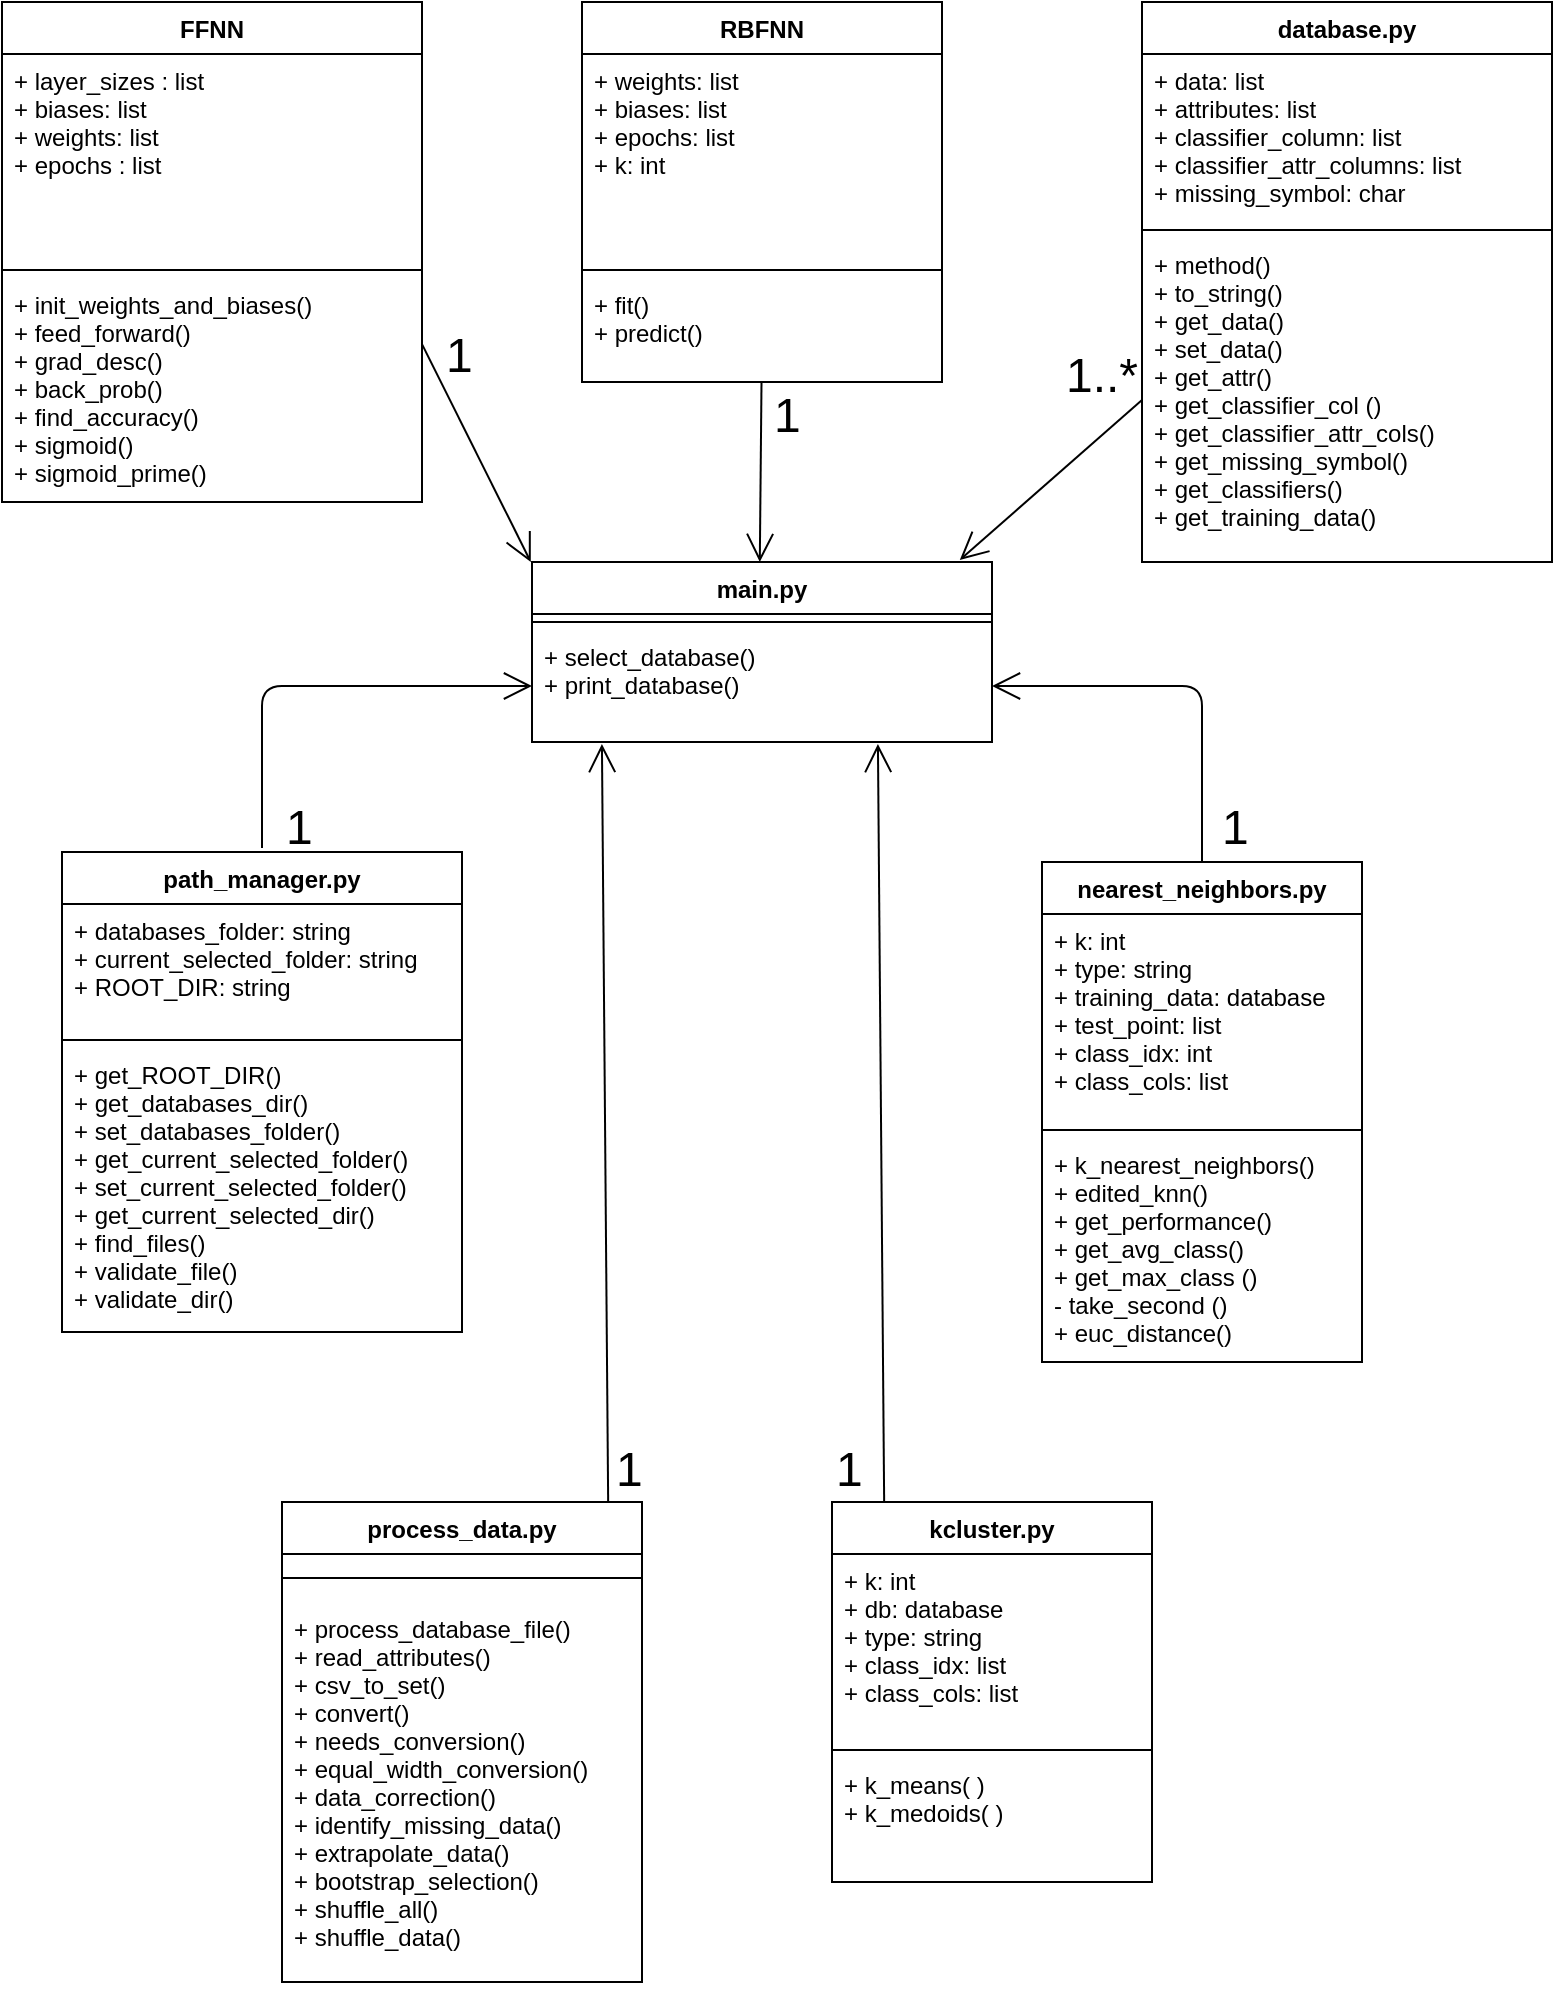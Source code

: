 <mxfile version="12.1.4" type="device" pages="1"><diagram id="L8OJQof_3_BcHFYaSix5" name="Page-1"><mxGraphModel dx="1355" dy="810" grid="1" gridSize="10" guides="1" tooltips="1" connect="1" arrows="1" fold="1" page="1" pageScale="1" pageWidth="850" pageHeight="1100" math="0" shadow="0"><root><mxCell id="0"/><mxCell id="1" parent="0"/><mxCell id="7eL9uP6erd2yK-sSp9nA-1" value="FFNN" style="swimlane;fontStyle=1;align=center;verticalAlign=top;childLayout=stackLayout;horizontal=1;startSize=26;horizontalStack=0;resizeParent=1;resizeParentMax=0;resizeLast=0;collapsible=1;marginBottom=0;" parent="1" vertex="1"><mxGeometry x="40" y="40" width="210" height="250" as="geometry"/></mxCell><mxCell id="7eL9uP6erd2yK-sSp9nA-2" value="+ layer_sizes : list&#10;+ biases: list&#10;+ weights: list&#10;+ epochs : list" style="text;strokeColor=none;fillColor=none;align=left;verticalAlign=top;spacingLeft=4;spacingRight=4;overflow=hidden;rotatable=0;points=[[0,0.5],[1,0.5]];portConstraint=eastwest;" parent="7eL9uP6erd2yK-sSp9nA-1" vertex="1"><mxGeometry y="26" width="210" height="104" as="geometry"/></mxCell><mxCell id="7eL9uP6erd2yK-sSp9nA-3" value="" style="line;strokeWidth=1;fillColor=none;align=left;verticalAlign=middle;spacingTop=-1;spacingLeft=3;spacingRight=3;rotatable=0;labelPosition=right;points=[];portConstraint=eastwest;" parent="7eL9uP6erd2yK-sSp9nA-1" vertex="1"><mxGeometry y="130" width="210" height="8" as="geometry"/></mxCell><mxCell id="7eL9uP6erd2yK-sSp9nA-4" value="+ init_weights_and_biases() &#10;+ feed_forward()&#10;+ grad_desc()&#10;+ back_prob()&#10;+ find_accuracy()&#10;+ sigmoid()&#10;+ sigmoid_prime()" style="text;strokeColor=none;fillColor=none;align=left;verticalAlign=top;spacingLeft=4;spacingRight=4;overflow=hidden;rotatable=0;points=[[0,0.5],[1,0.5]];portConstraint=eastwest;" parent="7eL9uP6erd2yK-sSp9nA-1" vertex="1"><mxGeometry y="138" width="210" height="112" as="geometry"/></mxCell><mxCell id="Jumi7PMJRdtElLumMjU5-1" value="RBFNN" style="swimlane;fontStyle=1;align=center;verticalAlign=top;childLayout=stackLayout;horizontal=1;startSize=26;horizontalStack=0;resizeParent=1;resizeParentMax=0;resizeLast=0;collapsible=1;marginBottom=0;" parent="1" vertex="1"><mxGeometry x="330" y="40" width="180" height="190" as="geometry"/></mxCell><mxCell id="Jumi7PMJRdtElLumMjU5-2" value="+ weights: list&#10;+ biases: list&#10;+ epochs: list&#10;+ k: int" style="text;strokeColor=none;fillColor=none;align=left;verticalAlign=top;spacingLeft=4;spacingRight=4;overflow=hidden;rotatable=0;points=[[0,0.5],[1,0.5]];portConstraint=eastwest;" parent="Jumi7PMJRdtElLumMjU5-1" vertex="1"><mxGeometry y="26" width="180" height="104" as="geometry"/></mxCell><mxCell id="Jumi7PMJRdtElLumMjU5-3" value="" style="line;strokeWidth=1;fillColor=none;align=left;verticalAlign=middle;spacingTop=-1;spacingLeft=3;spacingRight=3;rotatable=0;labelPosition=right;points=[];portConstraint=eastwest;" parent="Jumi7PMJRdtElLumMjU5-1" vertex="1"><mxGeometry y="130" width="180" height="8" as="geometry"/></mxCell><mxCell id="Jumi7PMJRdtElLumMjU5-4" value="+ fit()&#10;+ predict()&#10;" style="text;strokeColor=none;fillColor=none;align=left;verticalAlign=top;spacingLeft=4;spacingRight=4;overflow=hidden;rotatable=0;points=[[0,0.5],[1,0.5]];portConstraint=eastwest;" parent="Jumi7PMJRdtElLumMjU5-1" vertex="1"><mxGeometry y="138" width="180" height="52" as="geometry"/></mxCell><mxCell id="Jumi7PMJRdtElLumMjU5-5" value="database.py" style="swimlane;fontStyle=1;align=center;verticalAlign=top;childLayout=stackLayout;horizontal=1;startSize=26;horizontalStack=0;resizeParent=1;resizeParentMax=0;resizeLast=0;collapsible=1;marginBottom=0;" parent="1" vertex="1"><mxGeometry x="610" y="40" width="205" height="280" as="geometry"/></mxCell><mxCell id="Jumi7PMJRdtElLumMjU5-6" value="+ data: list&#10;+ attributes: list&#10;+ classifier_column: list&#10;+ classifier_attr_columns: list&#10;+ missing_symbol: char" style="text;strokeColor=none;fillColor=none;align=left;verticalAlign=top;spacingLeft=4;spacingRight=4;overflow=hidden;rotatable=0;points=[[0,0.5],[1,0.5]];portConstraint=eastwest;" parent="Jumi7PMJRdtElLumMjU5-5" vertex="1"><mxGeometry y="26" width="205" height="84" as="geometry"/></mxCell><mxCell id="Jumi7PMJRdtElLumMjU5-7" value="" style="line;strokeWidth=1;fillColor=none;align=left;verticalAlign=middle;spacingTop=-1;spacingLeft=3;spacingRight=3;rotatable=0;labelPosition=right;points=[];portConstraint=eastwest;" parent="Jumi7PMJRdtElLumMjU5-5" vertex="1"><mxGeometry y="110" width="205" height="8" as="geometry"/></mxCell><mxCell id="Jumi7PMJRdtElLumMjU5-8" value="+ method()&#10;+ to_string()&#10;+ get_data()&#10;+ set_data()&#10;+ get_attr()&#10;+ get_classifier_col ()&#10;+ get_classifier_attr_cols()&#10;+ get_missing_symbol()&#10;+ get_classifiers()&#10;+ get_training_data()" style="text;strokeColor=none;fillColor=none;align=left;verticalAlign=top;spacingLeft=4;spacingRight=4;overflow=hidden;rotatable=0;points=[[0,0.5],[1,0.5]];portConstraint=eastwest;" parent="Jumi7PMJRdtElLumMjU5-5" vertex="1"><mxGeometry y="118" width="205" height="162" as="geometry"/></mxCell><mxCell id="Jumi7PMJRdtElLumMjU5-9" value="main.py" style="swimlane;fontStyle=1;align=center;verticalAlign=top;childLayout=stackLayout;horizontal=1;startSize=26;horizontalStack=0;resizeParent=1;resizeParentMax=0;resizeLast=0;collapsible=1;marginBottom=0;" parent="1" vertex="1"><mxGeometry x="305" y="320" width="230" height="90" as="geometry"/></mxCell><mxCell id="Jumi7PMJRdtElLumMjU5-10" value="" style="line;strokeWidth=1;fillColor=none;align=left;verticalAlign=middle;spacingTop=-1;spacingLeft=3;spacingRight=3;rotatable=0;labelPosition=right;points=[];portConstraint=eastwest;" parent="Jumi7PMJRdtElLumMjU5-9" vertex="1"><mxGeometry y="26" width="230" height="8" as="geometry"/></mxCell><mxCell id="Jumi7PMJRdtElLumMjU5-11" value="+ select_database()&#10;+ print_database()&#10;" style="text;strokeColor=none;fillColor=none;align=left;verticalAlign=top;spacingLeft=4;spacingRight=4;overflow=hidden;rotatable=0;points=[[0,0.5],[1,0.5]];portConstraint=eastwest;" parent="Jumi7PMJRdtElLumMjU5-9" vertex="1"><mxGeometry y="34" width="230" height="56" as="geometry"/></mxCell><mxCell id="Jumi7PMJRdtElLumMjU5-12" value="process_data.py" style="swimlane;fontStyle=1;align=center;verticalAlign=top;childLayout=stackLayout;horizontal=1;startSize=26;horizontalStack=0;resizeParent=1;resizeParentMax=0;resizeLast=0;collapsible=1;marginBottom=0;" parent="1" vertex="1"><mxGeometry x="180" y="790" width="180" height="240" as="geometry"/></mxCell><mxCell id="Jumi7PMJRdtElLumMjU5-14" value="" style="line;strokeWidth=1;fillColor=none;align=left;verticalAlign=middle;spacingTop=-1;spacingLeft=3;spacingRight=3;rotatable=0;labelPosition=right;points=[];portConstraint=eastwest;" parent="Jumi7PMJRdtElLumMjU5-12" vertex="1"><mxGeometry y="26" width="180" height="24" as="geometry"/></mxCell><mxCell id="Jumi7PMJRdtElLumMjU5-15" value="+ process_database_file()&#10;+ read_attributes()&#10;+ csv_to_set()&#10;+ convert()&#10;+ needs_conversion()&#10;+ equal_width_conversion()&#10;+ data_correction()&#10;+ identify_missing_data()&#10;+ extrapolate_data()&#10;+ bootstrap_selection()&#10;+ shuffle_all()&#10;+ shuffle_data()" style="text;strokeColor=none;fillColor=none;align=left;verticalAlign=top;spacingLeft=4;spacingRight=4;overflow=hidden;rotatable=0;points=[[0,0.5],[1,0.5]];portConstraint=eastwest;" parent="Jumi7PMJRdtElLumMjU5-12" vertex="1"><mxGeometry y="50" width="180" height="190" as="geometry"/></mxCell><mxCell id="Jumi7PMJRdtElLumMjU5-16" value="path_manager.py" style="swimlane;fontStyle=1;align=center;verticalAlign=top;childLayout=stackLayout;horizontal=1;startSize=26;horizontalStack=0;resizeParent=1;resizeParentMax=0;resizeLast=0;collapsible=1;marginBottom=0;" parent="1" vertex="1"><mxGeometry x="70" y="465" width="200" height="240" as="geometry"/></mxCell><mxCell id="Jumi7PMJRdtElLumMjU5-17" value="+ databases_folder: string&#10;+ current_selected_folder: string&#10;+ ROOT_DIR: string" style="text;strokeColor=none;fillColor=none;align=left;verticalAlign=top;spacingLeft=4;spacingRight=4;overflow=hidden;rotatable=0;points=[[0,0.5],[1,0.5]];portConstraint=eastwest;" parent="Jumi7PMJRdtElLumMjU5-16" vertex="1"><mxGeometry y="26" width="200" height="64" as="geometry"/></mxCell><mxCell id="Jumi7PMJRdtElLumMjU5-18" value="" style="line;strokeWidth=1;fillColor=none;align=left;verticalAlign=middle;spacingTop=-1;spacingLeft=3;spacingRight=3;rotatable=0;labelPosition=right;points=[];portConstraint=eastwest;" parent="Jumi7PMJRdtElLumMjU5-16" vertex="1"><mxGeometry y="90" width="200" height="8" as="geometry"/></mxCell><mxCell id="Jumi7PMJRdtElLumMjU5-19" value="+ get_ROOT_DIR()&#10;+ get_databases_dir()&#10;+ set_databases_folder()&#10;+ get_current_selected_folder()&#10;+ set_current_selected_folder()&#10;+ get_current_selected_dir()&#10;+ find_files()&#10;+ validate_file()&#10;+ validate_dir()" style="text;strokeColor=none;fillColor=none;align=left;verticalAlign=top;spacingLeft=4;spacingRight=4;overflow=hidden;rotatable=0;points=[[0,0.5],[1,0.5]];portConstraint=eastwest;" parent="Jumi7PMJRdtElLumMjU5-16" vertex="1"><mxGeometry y="98" width="200" height="142" as="geometry"/></mxCell><mxCell id="Jumi7PMJRdtElLumMjU5-20" value="nearest_neighbors.py" style="swimlane;fontStyle=1;align=center;verticalAlign=top;childLayout=stackLayout;horizontal=1;startSize=26;horizontalStack=0;resizeParent=1;resizeParentMax=0;resizeLast=0;collapsible=1;marginBottom=0;" parent="1" vertex="1"><mxGeometry x="560" y="470" width="160" height="250" as="geometry"/></mxCell><mxCell id="Jumi7PMJRdtElLumMjU5-21" value="+ k: int&#10;+ type: string&#10;+ training_data: database&#10;+ test_point: list&#10;+ class_idx: int&#10;+ class_cols: list" style="text;strokeColor=none;fillColor=none;align=left;verticalAlign=top;spacingLeft=4;spacingRight=4;overflow=hidden;rotatable=0;points=[[0,0.5],[1,0.5]];portConstraint=eastwest;" parent="Jumi7PMJRdtElLumMjU5-20" vertex="1"><mxGeometry y="26" width="160" height="104" as="geometry"/></mxCell><mxCell id="Jumi7PMJRdtElLumMjU5-22" value="" style="line;strokeWidth=1;fillColor=none;align=left;verticalAlign=middle;spacingTop=-1;spacingLeft=3;spacingRight=3;rotatable=0;labelPosition=right;points=[];portConstraint=eastwest;" parent="Jumi7PMJRdtElLumMjU5-20" vertex="1"><mxGeometry y="130" width="160" height="8" as="geometry"/></mxCell><mxCell id="Jumi7PMJRdtElLumMjU5-23" value="+ k_nearest_neighbors()&#10;+ edited_knn()&#10;+ get_performance()&#10;+ get_avg_class()&#10;+ get_max_class ()&#10;- take_second ()&#10;+ euc_distance()&#10; " style="text;strokeColor=none;fillColor=none;align=left;verticalAlign=top;spacingLeft=4;spacingRight=4;overflow=hidden;rotatable=0;points=[[0,0.5],[1,0.5]];portConstraint=eastwest;" parent="Jumi7PMJRdtElLumMjU5-20" vertex="1"><mxGeometry y="138" width="160" height="112" as="geometry"/></mxCell><mxCell id="Jumi7PMJRdtElLumMjU5-24" value="kcluster.py" style="swimlane;fontStyle=1;align=center;verticalAlign=top;childLayout=stackLayout;horizontal=1;startSize=26;horizontalStack=0;resizeParent=1;resizeParentMax=0;resizeLast=0;collapsible=1;marginBottom=0;" parent="1" vertex="1"><mxGeometry x="455" y="790" width="160" height="190" as="geometry"/></mxCell><mxCell id="Jumi7PMJRdtElLumMjU5-25" value="+ k: int&#10;+ db: database&#10;+ type: string&#10;+ class_idx: list&#10;+ class_cols: list" style="text;strokeColor=none;fillColor=none;align=left;verticalAlign=top;spacingLeft=4;spacingRight=4;overflow=hidden;rotatable=0;points=[[0,0.5],[1,0.5]];portConstraint=eastwest;" parent="Jumi7PMJRdtElLumMjU5-24" vertex="1"><mxGeometry y="26" width="160" height="94" as="geometry"/></mxCell><mxCell id="Jumi7PMJRdtElLumMjU5-26" value="" style="line;strokeWidth=1;fillColor=none;align=left;verticalAlign=middle;spacingTop=-1;spacingLeft=3;spacingRight=3;rotatable=0;labelPosition=right;points=[];portConstraint=eastwest;" parent="Jumi7PMJRdtElLumMjU5-24" vertex="1"><mxGeometry y="120" width="160" height="8" as="geometry"/></mxCell><mxCell id="Jumi7PMJRdtElLumMjU5-27" value="+ k_means( )&#10;+ k_medoids( )" style="text;strokeColor=none;fillColor=none;align=left;verticalAlign=top;spacingLeft=4;spacingRight=4;overflow=hidden;rotatable=0;points=[[0,0.5],[1,0.5]];portConstraint=eastwest;" parent="Jumi7PMJRdtElLumMjU5-24" vertex="1"><mxGeometry y="128" width="160" height="62" as="geometry"/></mxCell><mxCell id="7vPzto_WP4I8RrRaIYCW-2" value="" style="endArrow=open;endFill=1;endSize=12;html=1;spacingTop=-1;entryX=0.752;entryY=1.018;entryDx=0;entryDy=0;entryPerimeter=0;exitX=0.163;exitY=0;exitDx=0;exitDy=0;exitPerimeter=0;" parent="1" source="Jumi7PMJRdtElLumMjU5-24" target="Jumi7PMJRdtElLumMjU5-11" edge="1"><mxGeometry width="160" relative="1" as="geometry"><mxPoint x="478" y="710" as="sourcePoint"/><mxPoint x="479" y="480" as="targetPoint"/></mxGeometry></mxCell><mxCell id="7vPzto_WP4I8RrRaIYCW-3" value="&lt;font style=&quot;font-size: 24px&quot;&gt;1&lt;/font&gt;" style="text;html=1;resizable=0;points=[];autosize=1;align=left;verticalAlign=top;spacingTop=-4;" parent="1" vertex="1"><mxGeometry x="455" y="757" width="30" height="20" as="geometry"/></mxCell><mxCell id="7vPzto_WP4I8RrRaIYCW-5" value="" style="endArrow=open;endFill=1;endSize=12;html=1;entryX=1;entryY=0.5;entryDx=0;entryDy=0;exitX=0.5;exitY=0;exitDx=0;exitDy=0;" parent="1" source="Jumi7PMJRdtElLumMjU5-20" target="Jumi7PMJRdtElLumMjU5-11" edge="1"><mxGeometry width="160" relative="1" as="geometry"><mxPoint x="610" y="409.5" as="sourcePoint"/><mxPoint x="770" y="409.5" as="targetPoint"/><Array as="points"><mxPoint x="640" y="382"/></Array></mxGeometry></mxCell><mxCell id="7vPzto_WP4I8RrRaIYCW-7" value="&lt;font style=&quot;font-size: 24px&quot;&gt;1&lt;/font&gt;" style="text;html=1;resizable=0;points=[];autosize=1;align=left;verticalAlign=top;spacingTop=-4;" parent="1" vertex="1"><mxGeometry x="647.5" y="436" width="30" height="20" as="geometry"/></mxCell><mxCell id="7vPzto_WP4I8RrRaIYCW-8" value="" style="endArrow=open;endFill=1;endSize=12;html=1;entryX=0.152;entryY=1.018;entryDx=0;entryDy=0;entryPerimeter=0;exitX=0.906;exitY=0;exitDx=0;exitDy=0;exitPerimeter=0;" parent="1" source="Jumi7PMJRdtElLumMjU5-12" target="Jumi7PMJRdtElLumMjU5-11" edge="1"><mxGeometry width="160" relative="1" as="geometry"><mxPoint x="339" y="790" as="sourcePoint"/><mxPoint x="338" y="480" as="targetPoint"/></mxGeometry></mxCell><mxCell id="7vPzto_WP4I8RrRaIYCW-9" value="" style="endArrow=open;endFill=1;endSize=12;html=1;entryX=0.93;entryY=-0.011;entryDx=0;entryDy=0;entryPerimeter=0;exitX=0;exitY=0.5;exitDx=0;exitDy=0;" parent="1" source="Jumi7PMJRdtElLumMjU5-8" target="Jumi7PMJRdtElLumMjU5-9" edge="1"><mxGeometry width="160" relative="1" as="geometry"><mxPoint x="440" y="260" as="sourcePoint"/><mxPoint x="600" y="260" as="targetPoint"/></mxGeometry></mxCell><mxCell id="7vPzto_WP4I8RrRaIYCW-10" value="&lt;font style=&quot;font-size: 24px&quot;&gt;1..*&lt;/font&gt;" style="text;html=1;resizable=0;points=[];autosize=1;align=left;verticalAlign=top;spacingTop=-4;" parent="1" vertex="1"><mxGeometry x="570" y="210" width="50" height="20" as="geometry"/></mxCell><mxCell id="7vPzto_WP4I8RrRaIYCW-11" value="&lt;font style=&quot;font-size: 24px&quot;&gt;1&lt;/font&gt;" style="text;html=1;resizable=0;points=[];autosize=1;align=left;verticalAlign=top;spacingTop=-4;" parent="1" vertex="1"><mxGeometry x="345" y="757" width="30" height="20" as="geometry"/></mxCell><mxCell id="7vPzto_WP4I8RrRaIYCW-12" value="" style="endArrow=open;endFill=1;endSize=12;html=1;entryX=0;entryY=0.5;entryDx=0;entryDy=0;" parent="1" target="Jumi7PMJRdtElLumMjU5-11" edge="1"><mxGeometry width="160" relative="1" as="geometry"><mxPoint x="170" y="463" as="sourcePoint"/><mxPoint x="349.04" y="423.976" as="targetPoint"/><Array as="points"><mxPoint x="170" y="382"/></Array></mxGeometry></mxCell><mxCell id="7vPzto_WP4I8RrRaIYCW-13" value="&lt;font style=&quot;font-size: 24px&quot;&gt;1&lt;/font&gt;" style="text;html=1;resizable=0;points=[];autosize=1;align=left;verticalAlign=top;spacingTop=-4;" parent="1" vertex="1"><mxGeometry x="180" y="436" width="30" height="20" as="geometry"/></mxCell><mxCell id="7vPzto_WP4I8RrRaIYCW-19" value="" style="endArrow=open;endFill=1;endSize=12;html=1;entryX=0.93;entryY=-0.011;entryDx=0;entryDy=0;entryPerimeter=0;" parent="1" source="Jumi7PMJRdtElLumMjU5-4" edge="1"><mxGeometry width="160" relative="1" as="geometry"><mxPoint x="510" y="240" as="sourcePoint"/><mxPoint x="418.9" y="320.01" as="targetPoint"/></mxGeometry></mxCell><mxCell id="7vPzto_WP4I8RrRaIYCW-20" value="&lt;font style=&quot;font-size: 24px&quot;&gt;1&lt;/font&gt;" style="text;html=1;resizable=0;points=[];autosize=1;align=left;verticalAlign=top;spacingTop=-4;" parent="1" vertex="1"><mxGeometry x="424" y="230" width="30" height="20" as="geometry"/></mxCell><mxCell id="7vPzto_WP4I8RrRaIYCW-21" value="" style="endArrow=open;endFill=1;endSize=12;html=1;entryX=0.93;entryY=-0.011;entryDx=0;entryDy=0;entryPerimeter=0;exitX=1;exitY=0.295;exitDx=0;exitDy=0;exitPerimeter=0;" parent="1" source="7eL9uP6erd2yK-sSp9nA-4" edge="1"><mxGeometry width="160" relative="1" as="geometry"><mxPoint x="251" y="222" as="sourcePoint"/><mxPoint x="304.4" y="320.01" as="targetPoint"/></mxGeometry></mxCell><mxCell id="7vPzto_WP4I8RrRaIYCW-22" value="&lt;font style=&quot;font-size: 24px&quot;&gt;1&lt;/font&gt;" style="text;html=1;resizable=0;points=[];autosize=1;align=left;verticalAlign=top;spacingTop=-4;" parent="1" vertex="1"><mxGeometry x="260" y="200" width="30" height="20" as="geometry"/></mxCell></root></mxGraphModel></diagram></mxfile>